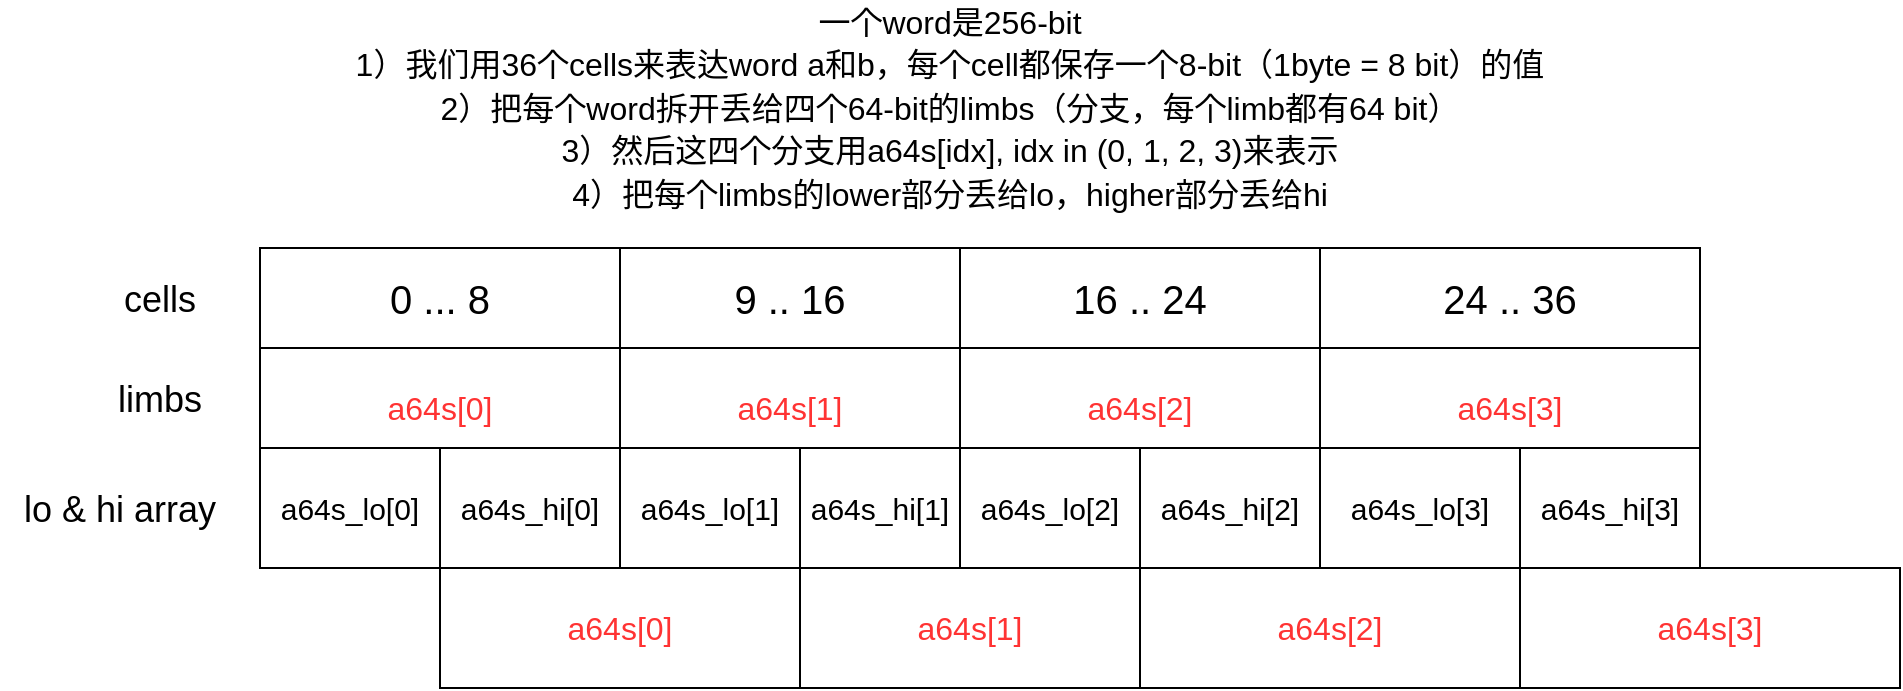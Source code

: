 <mxfile version="20.2.2" type="github">
  <diagram id="Fjy2QGWmCuSCDeq-w75Y" name="Page-1">
    <mxGraphModel dx="2276" dy="794" grid="1" gridSize="10" guides="1" tooltips="1" connect="1" arrows="1" fold="1" page="1" pageScale="1" pageWidth="850" pageHeight="1100" math="0" shadow="0">
      <root>
        <mxCell id="0" />
        <mxCell id="1" parent="0" />
        <mxCell id="DSTOEb6H07aIEcYj_n1a-1" value="" style="shape=table;html=1;whiteSpace=wrap;startSize=0;container=1;collapsible=0;childLayout=tableLayout;" parent="1" vertex="1">
          <mxGeometry x="80" y="160" width="720" height="100" as="geometry" />
        </mxCell>
        <mxCell id="DSTOEb6H07aIEcYj_n1a-2" value="" style="shape=tableRow;horizontal=0;startSize=0;swimlaneHead=0;swimlaneBody=0;top=0;left=0;bottom=0;right=0;collapsible=0;dropTarget=0;fillColor=none;points=[[0,0.5],[1,0.5]];portConstraint=eastwest;" parent="DSTOEb6H07aIEcYj_n1a-1" vertex="1">
          <mxGeometry width="720" height="50" as="geometry" />
        </mxCell>
        <mxCell id="DSTOEb6H07aIEcYj_n1a-3" value="&lt;font style=&quot;font-size: 20px;&quot;&gt;0 ... 8&lt;/font&gt;" style="shape=partialRectangle;html=1;whiteSpace=wrap;connectable=0;fillColor=none;top=0;left=0;bottom=0;right=0;overflow=hidden;" parent="DSTOEb6H07aIEcYj_n1a-2" vertex="1">
          <mxGeometry width="180" height="50" as="geometry">
            <mxRectangle width="180" height="50" as="alternateBounds" />
          </mxGeometry>
        </mxCell>
        <mxCell id="DSTOEb6H07aIEcYj_n1a-4" value="&lt;font style=&quot;font-size: 20px;&quot;&gt;9 .. 16&lt;/font&gt;" style="shape=partialRectangle;html=1;whiteSpace=wrap;connectable=0;fillColor=none;top=0;left=0;bottom=0;right=0;overflow=hidden;" parent="DSTOEb6H07aIEcYj_n1a-2" vertex="1">
          <mxGeometry x="180" width="170" height="50" as="geometry">
            <mxRectangle width="170" height="50" as="alternateBounds" />
          </mxGeometry>
        </mxCell>
        <mxCell id="DSTOEb6H07aIEcYj_n1a-5" value="&lt;font style=&quot;font-size: 20px;&quot;&gt;16 .. 24&lt;/font&gt;" style="shape=partialRectangle;html=1;whiteSpace=wrap;connectable=0;fillColor=none;top=0;left=0;bottom=0;right=0;overflow=hidden;" parent="DSTOEb6H07aIEcYj_n1a-2" vertex="1">
          <mxGeometry x="350" width="180" height="50" as="geometry">
            <mxRectangle width="180" height="50" as="alternateBounds" />
          </mxGeometry>
        </mxCell>
        <mxCell id="DSTOEb6H07aIEcYj_n1a-83" value="&lt;font style=&quot;font-size: 20px;&quot;&gt;24 .. 36&lt;/font&gt;" style="shape=partialRectangle;html=1;whiteSpace=wrap;connectable=0;fillColor=none;top=0;left=0;bottom=0;right=0;overflow=hidden;" parent="DSTOEb6H07aIEcYj_n1a-2" vertex="1">
          <mxGeometry x="530" width="190" height="50" as="geometry">
            <mxRectangle width="190" height="50" as="alternateBounds" />
          </mxGeometry>
        </mxCell>
        <mxCell id="DSTOEb6H07aIEcYj_n1a-6" value="" style="shape=tableRow;horizontal=0;startSize=0;swimlaneHead=0;swimlaneBody=0;top=0;left=0;bottom=0;right=0;collapsible=0;dropTarget=0;fillColor=none;points=[[0,0.5],[1,0.5]];portConstraint=eastwest;" parent="DSTOEb6H07aIEcYj_n1a-1" vertex="1">
          <mxGeometry y="50" width="720" height="50" as="geometry" />
        </mxCell>
        <mxCell id="DSTOEb6H07aIEcYj_n1a-7" value="&lt;pre style=&quot;box-sizing: border-box; margin-top: 0px; margin-bottom: 16px; overflow-wrap: normal; padding: 16px; overflow: auto; line-height: 1.45; background-color: var(--color-canvas-subtle); border-radius: 6px;&quot; class=&quot;notranslate&quot;&gt;&lt;code style=&quot;box-sizing: border-box; padding: 0px; margin: 0px; background: transparent; border-radius: 6px; word-break: normal; border: 0px; display: inline; overflow: visible; line-height: inherit; overflow-wrap: normal;&quot;&gt;&lt;font color=&quot;#ff3333&quot; face=&quot;Helvetica&quot; style=&quot;font-size: 16px;&quot;&gt;a64s[0]&lt;/font&gt;&lt;/code&gt;&lt;/pre&gt;" style="shape=partialRectangle;html=1;whiteSpace=wrap;connectable=0;fillColor=none;top=0;left=0;bottom=0;right=0;overflow=hidden;align=center;" parent="DSTOEb6H07aIEcYj_n1a-6" vertex="1">
          <mxGeometry width="180" height="50" as="geometry">
            <mxRectangle width="180" height="50" as="alternateBounds" />
          </mxGeometry>
        </mxCell>
        <mxCell id="DSTOEb6H07aIEcYj_n1a-8" value="&lt;pre style=&quot;background-color: var(--color-canvas-subtle); box-sizing: border-box; margin-top: 0px; margin-bottom: 16px; overflow-wrap: normal; padding: 16px; overflow: auto; line-height: 1.45; border-radius: 6px;&quot; class=&quot;notranslate&quot;&gt;&lt;code style=&quot;box-sizing: border-box; padding: 0px; margin: 0px; background: transparent; border-radius: 6px; word-break: normal; border: 0px; display: inline; overflow: visible; line-height: inherit; overflow-wrap: normal;&quot;&gt;&lt;font color=&quot;#ff3333&quot; face=&quot;Helvetica&quot; style=&quot;font-size: 16px;&quot;&gt;a64s[1]&lt;/font&gt;&lt;/code&gt;&lt;/pre&gt;" style="shape=partialRectangle;html=1;whiteSpace=wrap;connectable=0;fillColor=none;top=0;left=0;bottom=0;right=0;overflow=hidden;" parent="DSTOEb6H07aIEcYj_n1a-6" vertex="1">
          <mxGeometry x="180" width="170" height="50" as="geometry">
            <mxRectangle width="170" height="50" as="alternateBounds" />
          </mxGeometry>
        </mxCell>
        <mxCell id="DSTOEb6H07aIEcYj_n1a-9" value="&lt;pre style=&quot;background-color: var(--color-canvas-subtle); box-sizing: border-box; margin-top: 0px; margin-bottom: 16px; overflow-wrap: normal; padding: 16px; overflow: auto; line-height: 1.45; border-radius: 6px;&quot; class=&quot;notranslate&quot;&gt;&lt;code style=&quot;box-sizing: border-box; padding: 0px; margin: 0px; background: transparent; border-radius: 6px; word-break: normal; border: 0px; display: inline; overflow: visible; line-height: inherit; overflow-wrap: normal;&quot;&gt;&lt;font color=&quot;#ff3333&quot; face=&quot;Helvetica&quot; style=&quot;font-size: 16px;&quot;&gt;a64s[2]&lt;/font&gt;&lt;/code&gt;&lt;/pre&gt;" style="shape=partialRectangle;html=1;whiteSpace=wrap;connectable=0;fillColor=none;top=0;left=0;bottom=0;right=0;overflow=hidden;" parent="DSTOEb6H07aIEcYj_n1a-6" vertex="1">
          <mxGeometry x="350" width="180" height="50" as="geometry">
            <mxRectangle width="180" height="50" as="alternateBounds" />
          </mxGeometry>
        </mxCell>
        <mxCell id="DSTOEb6H07aIEcYj_n1a-84" value="&lt;pre style=&quot;background-color: var(--color-canvas-subtle); box-sizing: border-box; margin-top: 0px; margin-bottom: 16px; overflow-wrap: normal; padding: 16px; overflow: auto; line-height: 1.45; border-radius: 6px;&quot; class=&quot;notranslate&quot;&gt;&lt;code style=&quot;box-sizing: border-box; padding: 0px; margin: 0px; background: transparent; border-radius: 6px; word-break: normal; border: 0px; display: inline; overflow: visible; line-height: inherit; overflow-wrap: normal;&quot;&gt;&lt;font color=&quot;#ff3333&quot; face=&quot;Helvetica&quot; style=&quot;font-size: 16px;&quot;&gt;a64s[3]&lt;/font&gt;&lt;/code&gt;&lt;/pre&gt;" style="shape=partialRectangle;html=1;whiteSpace=wrap;connectable=0;fillColor=none;top=0;left=0;bottom=0;right=0;overflow=hidden;" parent="DSTOEb6H07aIEcYj_n1a-6" vertex="1">
          <mxGeometry x="530" width="190" height="50" as="geometry">
            <mxRectangle width="190" height="50" as="alternateBounds" />
          </mxGeometry>
        </mxCell>
        <mxCell id="DSTOEb6H07aIEcYj_n1a-87" value="&lt;font style=&quot;font-size: 18px;&quot;&gt;cells&lt;/font&gt;" style="text;html=1;strokeColor=none;fillColor=none;align=center;verticalAlign=middle;whiteSpace=wrap;rounded=0;fontSize=20;" parent="1" vertex="1">
          <mxGeometry y="170" width="60" height="30" as="geometry" />
        </mxCell>
        <mxCell id="DSTOEb6H07aIEcYj_n1a-89" value="&lt;font style=&quot;font-size: 16px;&quot;&gt;一个word是256-bit&lt;br&gt;1）我们用36个cells来表达word a和b，每个cell都保存一个8-bit（1byte = 8 bit）的值&lt;br&gt;2）把每个word拆开丢给四个64-bit的limbs（分支，每个limb都有64 bit）&lt;br&gt;3）然后这四个分支用a64s[idx], idx in (0, 1, 2, 3)来表示&lt;br&gt;4）把每个limbs的lower部分丢给lo，higher部分丢给hi&lt;br&gt;&lt;/font&gt;" style="text;html=1;strokeColor=none;fillColor=none;align=center;verticalAlign=middle;whiteSpace=wrap;rounded=0;fontSize=18;" parent="1" vertex="1">
          <mxGeometry x="95" y="40" width="660" height="100" as="geometry" />
        </mxCell>
        <mxCell id="DSTOEb6H07aIEcYj_n1a-90" value="&lt;font style=&quot;font-size: 18px;&quot;&gt;limbs&lt;/font&gt;" style="text;html=1;strokeColor=none;fillColor=none;align=center;verticalAlign=middle;whiteSpace=wrap;rounded=0;fontSize=20;" parent="1" vertex="1">
          <mxGeometry y="220" width="60" height="30" as="geometry" />
        </mxCell>
        <mxCell id="DSTOEb6H07aIEcYj_n1a-96" value="&lt;font style=&quot;font-size: 18px;&quot;&gt;lo &amp;amp; hi array&lt;/font&gt;" style="text;html=1;strokeColor=none;fillColor=none;align=center;verticalAlign=middle;whiteSpace=wrap;rounded=0;fontSize=20;" parent="1" vertex="1">
          <mxGeometry x="-50" y="270" width="120" height="40" as="geometry" />
        </mxCell>
        <mxCell id="DSTOEb6H07aIEcYj_n1a-123" value="" style="shape=table;html=1;whiteSpace=wrap;startSize=0;container=1;collapsible=0;childLayout=tableLayout;fontFamily=Helvetica;fontSize=16;" parent="1" vertex="1">
          <mxGeometry x="80" y="260" width="720" height="60" as="geometry" />
        </mxCell>
        <mxCell id="DSTOEb6H07aIEcYj_n1a-124" value="" style="shape=tableRow;horizontal=0;startSize=0;swimlaneHead=0;swimlaneBody=0;top=0;left=0;bottom=0;right=0;collapsible=0;dropTarget=0;fillColor=none;points=[[0,0.5],[1,0.5]];portConstraint=eastwest;fontFamily=Helvetica;fontSize=16;" parent="DSTOEb6H07aIEcYj_n1a-123" vertex="1">
          <mxGeometry width="720" height="60" as="geometry" />
        </mxCell>
        <mxCell id="DSTOEb6H07aIEcYj_n1a-125" value="&lt;font style=&quot;font-size: 15px;&quot;&gt;a64s_lo[0]&lt;/font&gt;" style="shape=partialRectangle;html=1;whiteSpace=wrap;connectable=0;fillColor=none;top=0;left=0;bottom=0;right=0;overflow=hidden;fontFamily=Helvetica;fontSize=16;" parent="DSTOEb6H07aIEcYj_n1a-124" vertex="1">
          <mxGeometry width="90" height="60" as="geometry">
            <mxRectangle width="90" height="60" as="alternateBounds" />
          </mxGeometry>
        </mxCell>
        <mxCell id="DSTOEb6H07aIEcYj_n1a-126" value="&lt;span style=&quot;font-size: 15px;&quot;&gt;a64s_hi[0]&lt;/span&gt;" style="shape=partialRectangle;html=1;whiteSpace=wrap;connectable=0;fillColor=none;top=0;left=0;bottom=0;right=0;overflow=hidden;fontFamily=Helvetica;fontSize=16;" parent="DSTOEb6H07aIEcYj_n1a-124" vertex="1">
          <mxGeometry x="90" width="90" height="60" as="geometry">
            <mxRectangle width="90" height="60" as="alternateBounds" />
          </mxGeometry>
        </mxCell>
        <mxCell id="DSTOEb6H07aIEcYj_n1a-127" value="&lt;span style=&quot;font-size: 15px;&quot;&gt;a64s_lo[1]&lt;/span&gt;" style="shape=partialRectangle;html=1;whiteSpace=wrap;connectable=0;fillColor=none;top=0;left=0;bottom=0;right=0;overflow=hidden;fontFamily=Helvetica;fontSize=16;" parent="DSTOEb6H07aIEcYj_n1a-124" vertex="1">
          <mxGeometry x="180" width="90" height="60" as="geometry">
            <mxRectangle width="90" height="60" as="alternateBounds" />
          </mxGeometry>
        </mxCell>
        <mxCell id="DSTOEb6H07aIEcYj_n1a-145" value="&lt;span style=&quot;font-size: 15px;&quot;&gt;a64s_hi[1]&lt;/span&gt;" style="shape=partialRectangle;html=1;whiteSpace=wrap;connectable=0;fillColor=none;top=0;left=0;bottom=0;right=0;overflow=hidden;fontFamily=Helvetica;fontSize=16;" parent="DSTOEb6H07aIEcYj_n1a-124" vertex="1">
          <mxGeometry x="270" width="80" height="60" as="geometry">
            <mxRectangle width="80" height="60" as="alternateBounds" />
          </mxGeometry>
        </mxCell>
        <mxCell id="DSTOEb6H07aIEcYj_n1a-144" value="&lt;span style=&quot;font-size: 15px;&quot;&gt;a64s_lo[2]&lt;/span&gt;" style="shape=partialRectangle;html=1;whiteSpace=wrap;connectable=0;fillColor=none;top=0;left=0;bottom=0;right=0;overflow=hidden;fontFamily=Helvetica;fontSize=16;" parent="DSTOEb6H07aIEcYj_n1a-124" vertex="1">
          <mxGeometry x="350" width="90" height="60" as="geometry">
            <mxRectangle width="90" height="60" as="alternateBounds" />
          </mxGeometry>
        </mxCell>
        <mxCell id="DSTOEb6H07aIEcYj_n1a-146" value="&lt;span style=&quot;font-size: 15px;&quot;&gt;a64s_hi[2]&lt;/span&gt;" style="shape=partialRectangle;html=1;whiteSpace=wrap;connectable=0;fillColor=none;top=0;left=0;bottom=0;right=0;overflow=hidden;fontFamily=Helvetica;fontSize=16;" parent="DSTOEb6H07aIEcYj_n1a-124" vertex="1">
          <mxGeometry x="440" width="90" height="60" as="geometry">
            <mxRectangle width="90" height="60" as="alternateBounds" />
          </mxGeometry>
        </mxCell>
        <mxCell id="DSTOEb6H07aIEcYj_n1a-147" value="&lt;span style=&quot;font-size: 15px;&quot;&gt;a64s_lo[3]&lt;/span&gt;" style="shape=partialRectangle;html=1;whiteSpace=wrap;connectable=0;fillColor=none;top=0;left=0;bottom=0;right=0;overflow=hidden;fontFamily=Helvetica;fontSize=16;" parent="DSTOEb6H07aIEcYj_n1a-124" vertex="1">
          <mxGeometry x="530" width="100" height="60" as="geometry">
            <mxRectangle width="100" height="60" as="alternateBounds" />
          </mxGeometry>
        </mxCell>
        <mxCell id="DSTOEb6H07aIEcYj_n1a-148" value="&lt;span style=&quot;font-size: 15px;&quot;&gt;a64s_hi[3]&lt;/span&gt;" style="shape=partialRectangle;html=1;whiteSpace=wrap;connectable=0;fillColor=none;top=0;left=0;bottom=0;right=0;overflow=hidden;fontFamily=Helvetica;fontSize=16;" parent="DSTOEb6H07aIEcYj_n1a-124" vertex="1">
          <mxGeometry x="630" width="90" height="60" as="geometry">
            <mxRectangle width="90" height="60" as="alternateBounds" />
          </mxGeometry>
        </mxCell>
        <mxCell id="X7ScW2GGS8F2VoAPIEg1-72" value="" style="shape=table;html=1;whiteSpace=wrap;startSize=0;container=1;collapsible=0;childLayout=tableLayout;" vertex="1" parent="1">
          <mxGeometry x="170" y="320" width="730" height="60" as="geometry" />
        </mxCell>
        <mxCell id="X7ScW2GGS8F2VoAPIEg1-99" style="shape=tableRow;horizontal=0;startSize=0;swimlaneHead=0;swimlaneBody=0;top=0;left=0;bottom=0;right=0;collapsible=0;dropTarget=0;fillColor=none;points=[[0,0.5],[1,0.5]];portConstraint=eastwest;" vertex="1" parent="X7ScW2GGS8F2VoAPIEg1-72">
          <mxGeometry width="730" height="60" as="geometry" />
        </mxCell>
        <mxCell id="X7ScW2GGS8F2VoAPIEg1-100" value="&lt;pre style=&quot;background-color: var(--color-canvas-subtle); box-sizing: border-box; margin-top: 0px; margin-bottom: 16px; overflow-wrap: normal; padding: 16px; overflow: auto; line-height: 1.45; border-radius: 6px;&quot; class=&quot;notranslate&quot;&gt;&lt;code style=&quot;box-sizing: border-box; padding: 0px; margin: 0px; background: transparent; border-radius: 6px; word-break: normal; border: 0px; display: inline; overflow: visible; line-height: inherit; overflow-wrap: normal;&quot;&gt;&lt;font color=&quot;#ff3333&quot; style=&quot;font-size: 16px;&quot; face=&quot;Helvetica&quot;&gt;a64s[0]&lt;/font&gt;&lt;/code&gt;&lt;/pre&gt;" style="shape=partialRectangle;html=1;whiteSpace=wrap;connectable=0;fillColor=none;top=0;left=0;bottom=0;right=0;overflow=hidden;" vertex="1" parent="X7ScW2GGS8F2VoAPIEg1-99">
          <mxGeometry width="180" height="60" as="geometry">
            <mxRectangle width="180" height="60" as="alternateBounds" />
          </mxGeometry>
        </mxCell>
        <mxCell id="X7ScW2GGS8F2VoAPIEg1-101" value="&lt;pre style=&quot;background-color: var(--color-canvas-subtle); box-sizing: border-box; margin-top: 0px; margin-bottom: 16px; overflow-wrap: normal; padding: 16px; overflow: auto; line-height: 1.45; border-radius: 6px;&quot; class=&quot;notranslate&quot;&gt;&lt;code style=&quot;box-sizing: border-box; padding: 0px; margin: 0px; background: transparent; border-radius: 6px; word-break: normal; border: 0px; display: inline; overflow: visible; line-height: inherit; overflow-wrap: normal;&quot;&gt;&lt;font color=&quot;#ff3333&quot; style=&quot;font-size: 16px;&quot; face=&quot;Helvetica&quot;&gt;a64s[1]&lt;/font&gt;&lt;/code&gt;&lt;/pre&gt;" style="shape=partialRectangle;html=1;whiteSpace=wrap;connectable=0;fillColor=none;top=0;left=0;bottom=0;right=0;overflow=hidden;" vertex="1" parent="X7ScW2GGS8F2VoAPIEg1-99">
          <mxGeometry x="180" width="170" height="60" as="geometry">
            <mxRectangle width="170" height="60" as="alternateBounds" />
          </mxGeometry>
        </mxCell>
        <mxCell id="X7ScW2GGS8F2VoAPIEg1-111" value="&lt;pre style=&quot;background-color: var(--color-canvas-subtle); box-sizing: border-box; margin-top: 0px; margin-bottom: 16px; overflow-wrap: normal; padding: 16px; overflow: auto; line-height: 1.45; border-radius: 6px;&quot; class=&quot;notranslate&quot;&gt;&lt;code style=&quot;box-sizing: border-box; padding: 0px; margin: 0px; background: transparent; border-radius: 6px; word-break: normal; border: 0px; display: inline; overflow: visible; line-height: inherit; overflow-wrap: normal;&quot;&gt;&lt;font color=&quot;#ff3333&quot; style=&quot;font-size: 16px;&quot; face=&quot;Helvetica&quot;&gt;a64s[2]&lt;/font&gt;&lt;/code&gt;&lt;/pre&gt;" style="shape=partialRectangle;html=1;whiteSpace=wrap;connectable=0;fillColor=none;top=0;left=0;bottom=0;right=0;overflow=hidden;" vertex="1" parent="X7ScW2GGS8F2VoAPIEg1-99">
          <mxGeometry x="350" width="190" height="60" as="geometry">
            <mxRectangle width="190" height="60" as="alternateBounds" />
          </mxGeometry>
        </mxCell>
        <mxCell id="X7ScW2GGS8F2VoAPIEg1-102" value="&lt;pre style=&quot;background-color: var(--color-canvas-subtle); box-sizing: border-box; margin-top: 0px; margin-bottom: 16px; overflow-wrap: normal; padding: 16px; overflow: auto; line-height: 1.45; border-radius: 6px;&quot; class=&quot;notranslate&quot;&gt;&lt;code style=&quot;box-sizing: border-box; padding: 0px; margin: 0px; background: transparent; border-radius: 6px; word-break: normal; border: 0px; display: inline; overflow: visible; line-height: inherit; overflow-wrap: normal;&quot;&gt;&lt;font color=&quot;#ff3333&quot; style=&quot;font-size: 16px;&quot; face=&quot;Helvetica&quot;&gt;a64s[3]&lt;/font&gt;&lt;/code&gt;&lt;/pre&gt;" style="shape=partialRectangle;html=1;whiteSpace=wrap;connectable=0;fillColor=none;top=0;left=0;bottom=0;right=0;overflow=hidden;" vertex="1" parent="X7ScW2GGS8F2VoAPIEg1-99">
          <mxGeometry x="540" width="190" height="60" as="geometry">
            <mxRectangle width="190" height="60" as="alternateBounds" />
          </mxGeometry>
        </mxCell>
      </root>
    </mxGraphModel>
  </diagram>
</mxfile>
